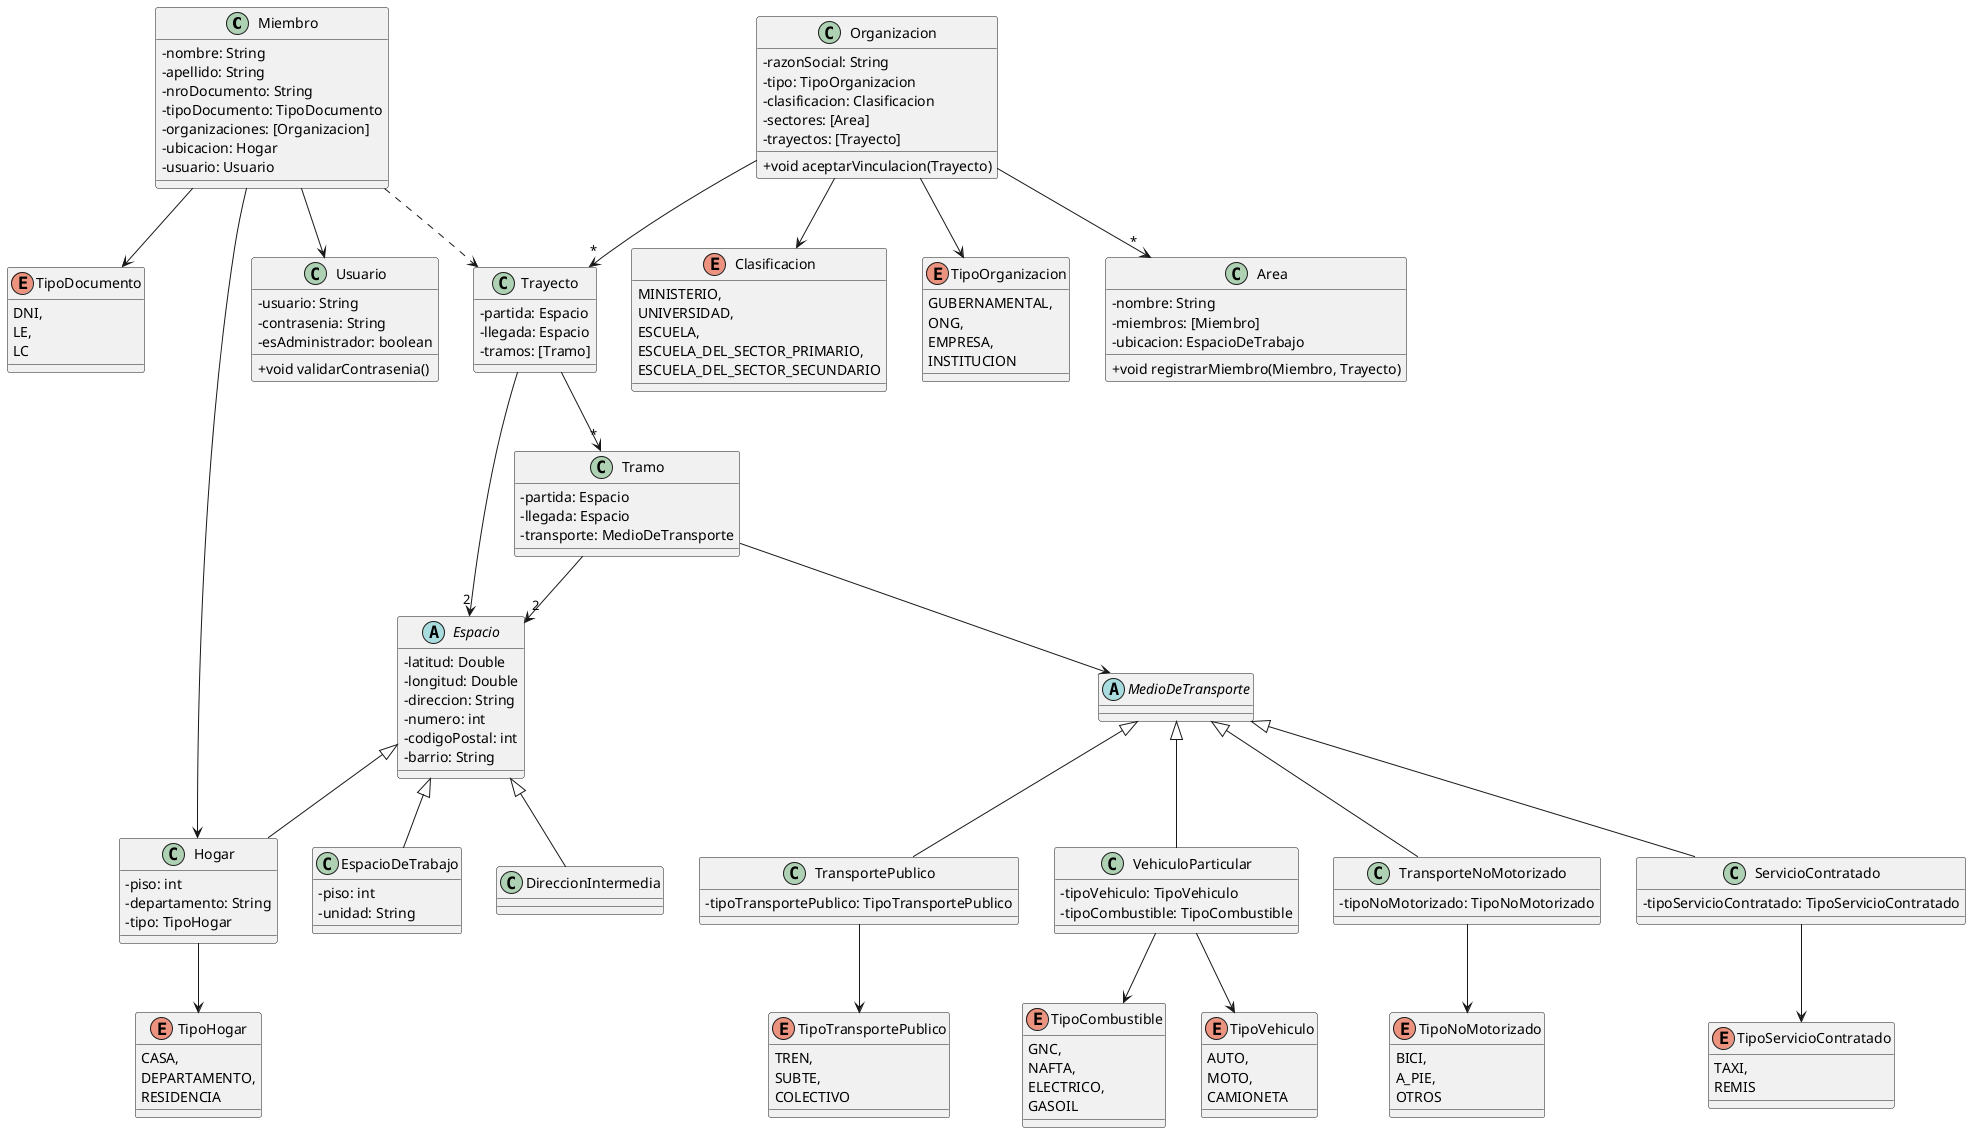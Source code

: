 @startuml
skinparam classAttributeIconSize 0
class Miembro {
-nombre: String
-apellido: String
-nroDocumento: String
-tipoDocumento: TipoDocumento
-organizaciones: [Organizacion]
-ubicacion: Hogar
-usuario: Usuario
}

class Organizacion {
-razonSocial: String
-tipo: TipoOrganizacion
-clasificacion: Clasificacion
-sectores: [Area]
-trayectos: [Trayecto]

+void aceptarVinculacion(Trayecto)
}

class Trayecto {
-partida: Espacio
-llegada: Espacio
-tramos: [Tramo]
}

class Area {
-nombre: String
-miembros: [Miembro]
-ubicacion: EspacioDeTrabajo

+void registrarMiembro(Miembro, Trayecto)
}

enum TipoDocumento {
DNI,
LE,
LC
}

enum Clasificacion {
MINISTERIO,
UNIVERSIDAD,
ESCUELA,
ESCUELA_DEL_SECTOR_PRIMARIO,
ESCUELA_DEL_SECTOR_SECUNDARIO
}

enum TipoOrganizacion {
GUBERNAMENTAL,
ONG,
EMPRESA,
INSTITUCION
}

abstract class MedioDeTransporte {

}

class Tramo {
-partida: Espacio
-llegada: Espacio
-transporte: MedioDeTransporte
}

class VehiculoParticular extends MedioDeTransporte {
-tipoVehiculo: TipoVehiculo
-tipoCombustible: TipoCombustible
}

enum TipoCombustible {
GNC,
NAFTA,
ELECTRICO,
GASOIL
}

enum TipoVehiculo {
AUTO,
MOTO,
CAMIONETA
}

class TransporteNoMotorizado extends MedioDeTransporte {
-tipoNoMotorizado: TipoNoMotorizado
}

enum TipoNoMotorizado {
BICI,
A_PIE,
OTROS
}

class ServicioContratado extends MedioDeTransporte {
-tipoServicioContratado: TipoServicioContratado
}

enum TipoServicioContratado {
TAXI,
REMIS
}

class TransportePublico extends MedioDeTransporte {
-tipoTransportePublico: TipoTransportePublico
}

enum TipoTransportePublico {
TREN,
SUBTE,
COLECTIVO
}

abstract class Espacio {
-latitud: Double
-longitud: Double
-direccion: String
-numero: int
-codigoPostal: int
-barrio: String
}

class DireccionIntermedia extends Espacio {

}

class Hogar extends Espacio {
-piso: int
-departamento: String
-tipo: TipoHogar
}

class EspacioDeTrabajo extends Espacio {
-piso: int
-unidad: String
}

enum TipoHogar {
CASA,
DEPARTAMENTO,
RESIDENCIA
}

class Usuario {
-usuario: String
-contrasenia: String
-esAdministrador: boolean

+void validarContrasenia()
}

Miembro --> TipoDocumento
Miembro --> Hogar
Miembro --> Usuario
Miembro ..> Trayecto

Organizacion --> "*" Area
Organizacion --> TipoOrganizacion
Organizacion --> Clasificacion
Organizacion --> "*" Trayecto

Trayecto --> "2" Espacio
Trayecto --> "*" Tramo

Tramo --> "2" Espacio
Tramo --> MedioDeTransporte

Hogar --> TipoHogar

VehiculoParticular --> TipoVehiculo
VehiculoParticular --> TipoCombustible

ServicioContratado --> TipoServicioContratado

TransportePublico --> TipoTransportePublico

TransporteNoMotorizado --> TipoNoMotorizado

@enduml